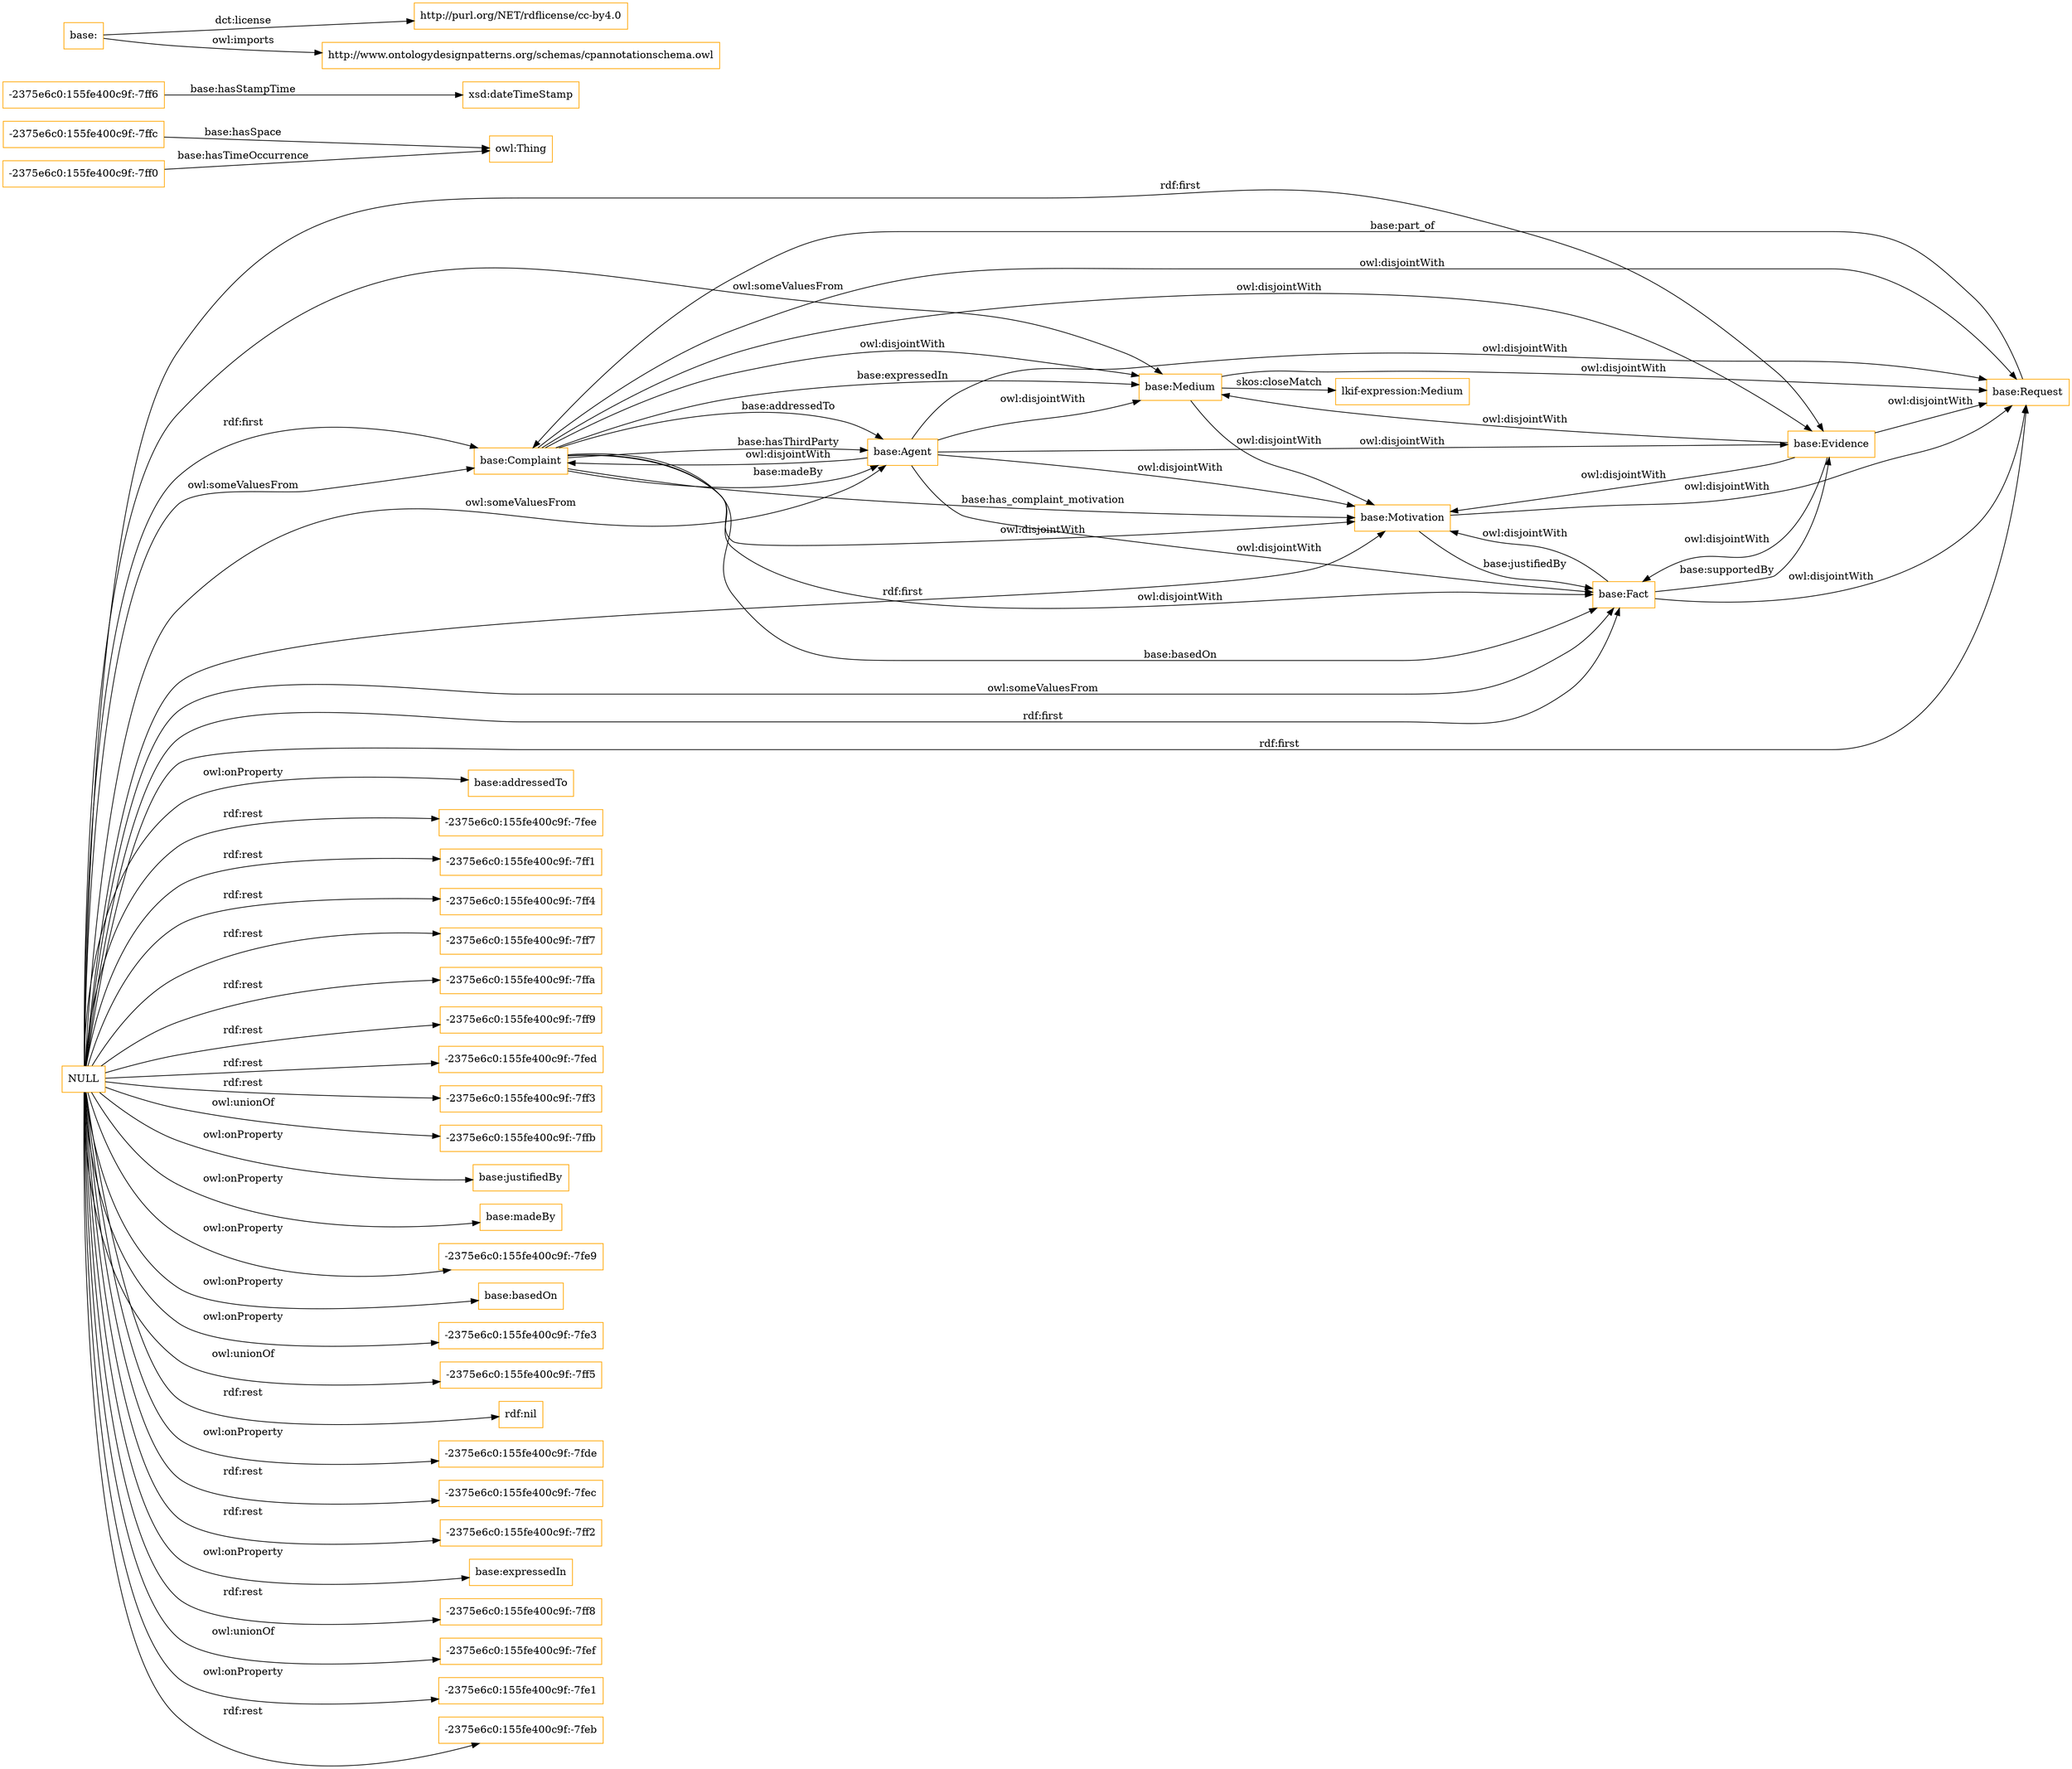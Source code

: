 digraph ar2dtool_diagram { 
rankdir=LR;
size="1501"
node [shape = rectangle, color="orange"]; "base:Complaint" "-2375e6c0:155fe400c9f:-7ffc" "base:Medium" "base:Evidence" "-2375e6c0:155fe400c9f:-7ff6" "base:Agent" "base:Fact" "-2375e6c0:155fe400c9f:-7ff0" "base:Request" "base:Motivation" ; /*classes style*/
	"NULL" -> "base:addressedTo" [ label = "owl:onProperty" ];
	"NULL" -> "-2375e6c0:155fe400c9f:-7fee" [ label = "rdf:rest" ];
	"NULL" -> "-2375e6c0:155fe400c9f:-7ff1" [ label = "rdf:rest" ];
	"NULL" -> "base:Agent" [ label = "owl:someValuesFrom" ];
	"NULL" -> "-2375e6c0:155fe400c9f:-7ff4" [ label = "rdf:rest" ];
	"NULL" -> "-2375e6c0:155fe400c9f:-7ff7" [ label = "rdf:rest" ];
	"NULL" -> "base:Motivation" [ label = "rdf:first" ];
	"NULL" -> "-2375e6c0:155fe400c9f:-7ffa" [ label = "rdf:rest" ];
	"NULL" -> "-2375e6c0:155fe400c9f:-7ff9" [ label = "rdf:rest" ];
	"NULL" -> "base:Evidence" [ label = "rdf:first" ];
	"NULL" -> "-2375e6c0:155fe400c9f:-7fed" [ label = "rdf:rest" ];
	"NULL" -> "base:Complaint" [ label = "rdf:first" ];
	"NULL" -> "base:Fact" [ label = "owl:someValuesFrom" ];
	"NULL" -> "-2375e6c0:155fe400c9f:-7ff3" [ label = "rdf:rest" ];
	"NULL" -> "-2375e6c0:155fe400c9f:-7ffb" [ label = "owl:unionOf" ];
	"NULL" -> "base:justifiedBy" [ label = "owl:onProperty" ];
	"NULL" -> "base:madeBy" [ label = "owl:onProperty" ];
	"NULL" -> "-2375e6c0:155fe400c9f:-7fe9" [ label = "owl:onProperty" ];
	"NULL" -> "base:basedOn" [ label = "owl:onProperty" ];
	"NULL" -> "-2375e6c0:155fe400c9f:-7fe3" [ label = "owl:onProperty" ];
	"NULL" -> "base:Complaint" [ label = "owl:someValuesFrom" ];
	"NULL" -> "-2375e6c0:155fe400c9f:-7ff5" [ label = "owl:unionOf" ];
	"NULL" -> "rdf:nil" [ label = "rdf:rest" ];
	"NULL" -> "-2375e6c0:155fe400c9f:-7fde" [ label = "owl:onProperty" ];
	"NULL" -> "-2375e6c0:155fe400c9f:-7fec" [ label = "rdf:rest" ];
	"NULL" -> "base:Request" [ label = "rdf:first" ];
	"NULL" -> "-2375e6c0:155fe400c9f:-7ff2" [ label = "rdf:rest" ];
	"NULL" -> "base:expressedIn" [ label = "owl:onProperty" ];
	"NULL" -> "-2375e6c0:155fe400c9f:-7ff8" [ label = "rdf:rest" ];
	"NULL" -> "base:Medium" [ label = "owl:someValuesFrom" ];
	"NULL" -> "-2375e6c0:155fe400c9f:-7fef" [ label = "owl:unionOf" ];
	"NULL" -> "-2375e6c0:155fe400c9f:-7fe1" [ label = "owl:onProperty" ];
	"NULL" -> "base:Fact" [ label = "rdf:first" ];
	"NULL" -> "-2375e6c0:155fe400c9f:-7feb" [ label = "rdf:rest" ];
	"base:Fact" -> "base:Request" [ label = "owl:disjointWith" ];
	"base:Fact" -> "base:Motivation" [ label = "owl:disjointWith" ];
	"base:Motivation" -> "base:Request" [ label = "owl:disjointWith" ];
	"base:Evidence" -> "base:Request" [ label = "owl:disjointWith" ];
	"base:Evidence" -> "base:Motivation" [ label = "owl:disjointWith" ];
	"base:Evidence" -> "base:Medium" [ label = "owl:disjointWith" ];
	"base:Evidence" -> "base:Fact" [ label = "owl:disjointWith" ];
	"base:Complaint" -> "base:Motivation" [ label = "owl:disjointWith" ];
	"base:Complaint" -> "base:Fact" [ label = "owl:disjointWith" ];
	"base:Complaint" -> "base:Request" [ label = "owl:disjointWith" ];
	"base:Complaint" -> "base:Evidence" [ label = "owl:disjointWith" ];
	"base:Complaint" -> "base:Medium" [ label = "owl:disjointWith" ];
	"base:Agent" -> "base:Medium" [ label = "owl:disjointWith" ];
	"base:Agent" -> "base:Evidence" [ label = "owl:disjointWith" ];
	"base:Agent" -> "base:Request" [ label = "owl:disjointWith" ];
	"base:Agent" -> "base:Complaint" [ label = "owl:disjointWith" ];
	"base:Agent" -> "base:Motivation" [ label = "owl:disjointWith" ];
	"base:Agent" -> "base:Fact" [ label = "owl:disjointWith" ];
	"base:Medium" -> "lkif-expression:Medium" [ label = "skos:closeMatch" ];
	"base:Medium" -> "base:Request" [ label = "owl:disjointWith" ];
	"base:Medium" -> "base:Motivation" [ label = "owl:disjointWith" ];
	"base:" -> "http://purl.org/NET/rdflicense/cc-by4.0" [ label = "dct:license" ];
	"base:" -> "http://www.ontologydesignpatterns.org/schemas/cpannotationschema.owl" [ label = "owl:imports" ];
	"base:Complaint" -> "base:Agent" [ label = "base:madeBy" ];
	"base:Motivation" -> "base:Fact" [ label = "base:justifiedBy" ];
	"-2375e6c0:155fe400c9f:-7ff0" -> "owl:Thing" [ label = "base:hasTimeOccurrence" ];
	"base:Complaint" -> "base:Agent" [ label = "base:addressedTo" ];
	"base:Complaint" -> "base:Medium" [ label = "base:expressedIn" ];
	"-2375e6c0:155fe400c9f:-7ffc" -> "owl:Thing" [ label = "base:hasSpace" ];
	"base:Request" -> "base:Complaint" [ label = "base:part_of" ];
	"base:Complaint" -> "base:Fact" [ label = "base:basedOn" ];
	"base:Complaint" -> "base:Motivation" [ label = "base:has_complaint_motivation" ];
	"base:Fact" -> "base:Evidence" [ label = "base:supportedBy" ];
	"base:Complaint" -> "base:Agent" [ label = "base:hasThirdParty" ];
	"-2375e6c0:155fe400c9f:-7ff6" -> "xsd:dateTimeStamp" [ label = "base:hasStampTime" ];

}
